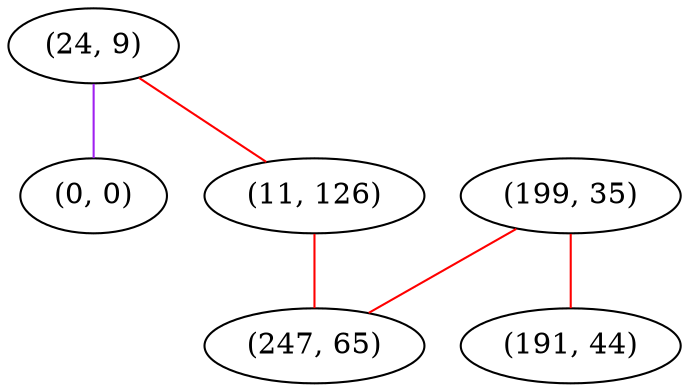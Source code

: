 graph "" {
"(24, 9)";
"(199, 35)";
"(0, 0)";
"(11, 126)";
"(191, 44)";
"(247, 65)";
"(24, 9)" -- "(0, 0)"  [color=purple, key=0, weight=4];
"(24, 9)" -- "(11, 126)"  [color=red, key=0, weight=1];
"(199, 35)" -- "(191, 44)"  [color=red, key=0, weight=1];
"(199, 35)" -- "(247, 65)"  [color=red, key=0, weight=1];
"(11, 126)" -- "(247, 65)"  [color=red, key=0, weight=1];
}
